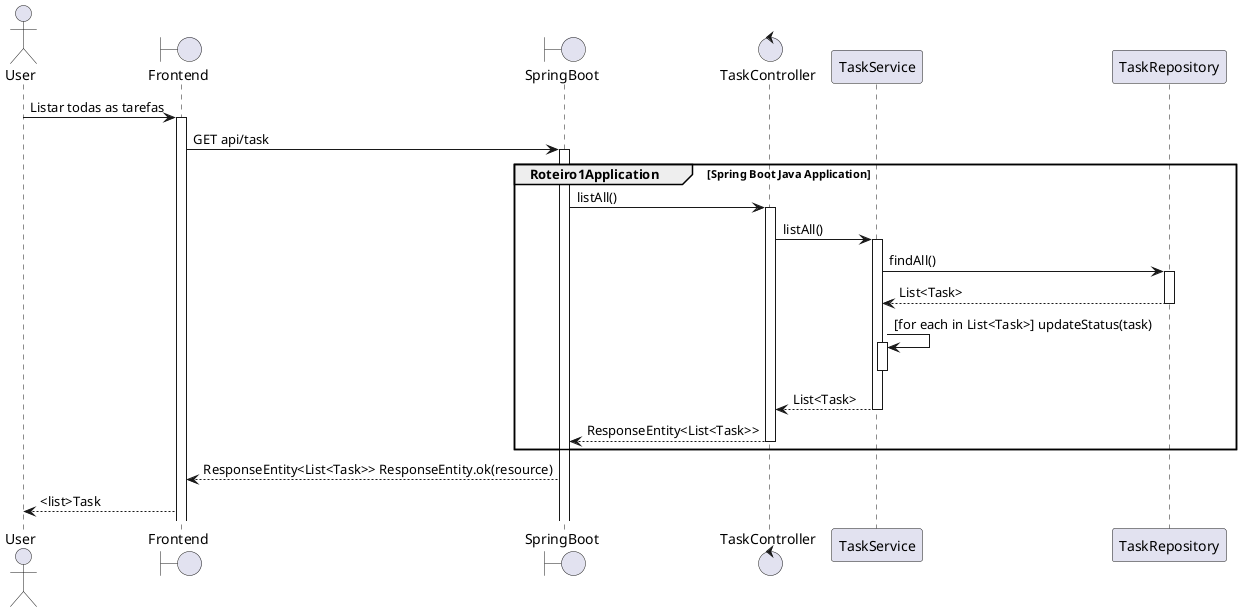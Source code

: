 @startuml
actor User
Boundary Frontend
Boundary SpringBoot
Control TaskController
Participant TaskService
Participant TaskRepository
User -> Frontend: Listar todas as tarefas
activate Frontend
Frontend -> SpringBoot: GET api/task
group Roteiro1Application [Spring Boot Java Application]
activate SpringBoot
SpringBoot -> TaskController: listAll()
activate TaskController
TaskController -> TaskService: listAll()
activate TaskService
TaskService -> TaskRepository: findAll()
activate TaskRepository
TaskRepository --> TaskService: List<Task>
deactivate TaskRepository
TaskService -> TaskService: [for each in List<Task>] updateStatus(task)
activate TaskService
deactivate TaskService
TaskService --> TaskController: List<Task>
deactivate TaskService
TaskController --> SpringBoot: ResponseEntity<List<Task>>
deactivate TaskController
end
SpringBoot --> Frontend : ResponseEntity<List<Task>> ResponseEntity.ok(resource)
Frontend --> User: <list>Task
@enduml
